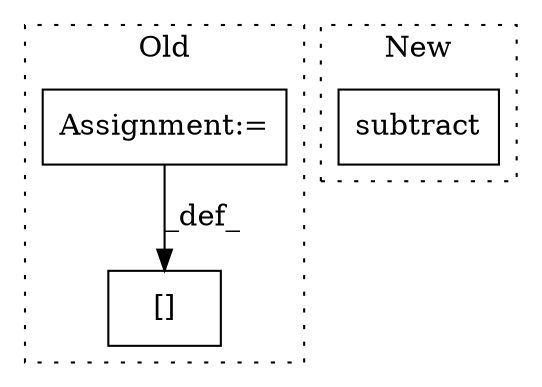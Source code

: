 digraph G {
subgraph cluster0 {
1 [label="[]" a="2" s="10632,10650" l="8,1" shape="box"];
3 [label="Assignment:=" a="7" s="10651" l="1" shape="box"];
label = "Old";
style="dotted";
}
subgraph cluster1 {
2 [label="subtract" a="32" s="11094,11129" l="9,1" shape="box"];
label = "New";
style="dotted";
}
3 -> 1 [label="_def_"];
}
